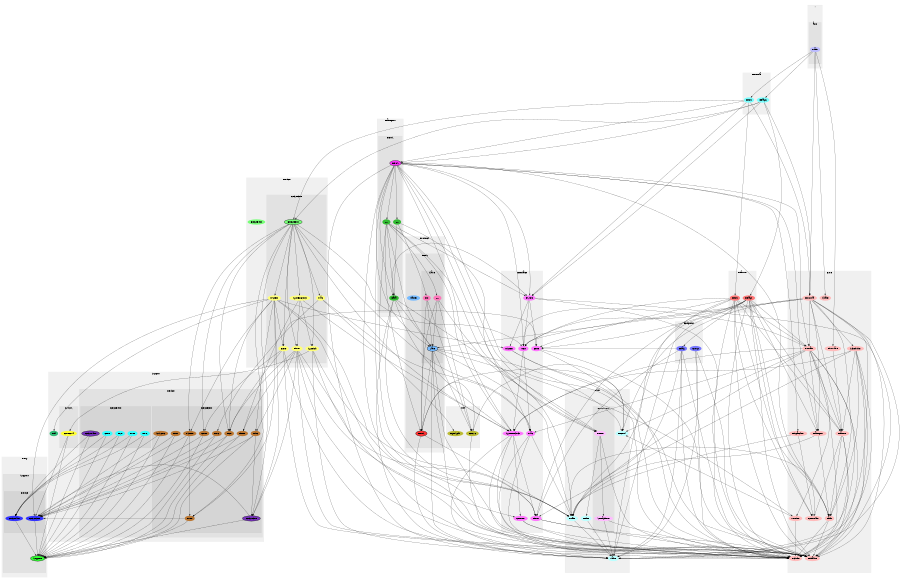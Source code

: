 digraph G {
size="6,4";
ratio="fill";
subgraph cluster_0 {
label=".";
color="#0000000F";
style="filled";
subgraph cluster_1 {
label="app";
color="#0000000F";
style="filled";
u0[label="Main",style="filled",fillcolor="#bbbbff",penwidth="0"];

}

}
subgraph cluster_2 {
label="Core";
color="#0000000F";
style="filled";
u3[label="Include",style="filled",fillcolor="#ffbbbb",penwidth="0"];
u4[label="Scheduler",style="filled",fillcolor="#ffbbbb",penwidth="0"];
u5[label="Firmware",style="filled",fillcolor="#ffbbbb",penwidth="0"];
u6[label="Initialize",style="filled",fillcolor="#ffbbbb",penwidth="0"];
u7[label="Transport",style="filled",fillcolor="#ffbbbb",penwidth="0"];
u8[label="Formula",style="filled",fillcolor="#ffbbbb",penwidth="0"];
u9[label="Domain",style="filled",fillcolor="#ffbbbb",penwidth="0"];
u10[label="Version",style="filled",fillcolor="#ffbbbb",penwidth="0"];
u11[label="Controller",style="filled",fillcolor="#ffbbbb",penwidth="0"];
u12[label="Task",style="filled",fillcolor="#ffbbbb",penwidth="0"];
u13[label="Dispatcher",style="filled",fillcolor="#ffbbbb",penwidth="0"];
u14[label="Feature",style="filled",fillcolor="#ffbbbb",penwidth="0"];
u15[label="Shake",style="filled",fillcolor="#ffbbbb",penwidth="0"];

}
subgraph cluster_3 {
label="Data";
color="#0000000F";
style="filled";
u16[label="Record",style="filled",fillcolor="#bbffff",penwidth="0"];
u17[label="Buffer",style="filled",fillcolor="#bbffff",penwidth="0"];
u18[label="Value",style="filled",fillcolor="#bbffff",penwidth="0"];
u19[label="Index",style="filled",fillcolor="#bbffff",penwidth="0"];
subgraph cluster_4 {
label="Concurrent";
color="#0000000F";
style="filled";
u20[label="Queue",style="filled",fillcolor="#ffbbff",penwidth="0"];
u21[label="Semaphore",style="filled",fillcolor="#ffbbff",penwidth="0"];

}

}
subgraph cluster_5 {
label="Device";
color="#0000000F";
style="filled";
u22[label="GD32F4xx",style="filled",fillcolor="#77ff77",penwidth="0"];
subgraph cluster_6 {
label="GD32F3x0";
color="#0000000F";
style="filled";
u29[label="GD32F3x0",style="filled,bold",fillcolor="#77ff77"];
u23[label="GPIO",style="filled",fillcolor="#ffff77",penwidth="0"];
u24[label="Mac",style="filled",fillcolor="#ffff77",penwidth="0"];
u25[label="SysTick",style="filled",fillcolor="#ffff77",penwidth="0"];
u26[label="SystemClock",style="filled",fillcolor="#ffff77",penwidth="0"];
u27[label="USART",style="filled",fillcolor="#ffff77",penwidth="0"];
u28[label="Timer",style="filled",fillcolor="#ffff77",penwidth="0"];

}

}
subgraph cluster_7 {
label="Endpoint";
color="#0000000F";
style="filled";
u30[label="Group",style="filled",fillcolor="#7777ff",penwidth="0"];
u31[label="Relay",style="filled",fillcolor="#7777ff",penwidth="0"];

}
subgraph cluster_8 {
label="Feature";
color="#0000000F";
style="filled";
u32[label="Relays",style="filled",fillcolor="#ff7777",penwidth="0"];
u33[label="Blink",style="filled",fillcolor="#ff7777",penwidth="0"];

}
subgraph cluster_9 {
label="Formula";
color="#0000000F";
style="filled";
u1[label="Relay6",style="filled",fillcolor="#77ffff",penwidth="0"];
u2[label="Blink",style="filled",fillcolor="#77ffff",penwidth="0"];

}
subgraph cluster_10 {
label="Interface";
color="#0000000F";
style="filled";
u34[label="MCU",style="filled",fillcolor="#ff77ff",penwidth="0"];
u35[label="GPIO",style="filled",fillcolor="#ff77ff",penwidth="0"];
u36[label="Mac",style="filled",fillcolor="#ff77ff",penwidth="0"];
u37[label="Counter",style="filled",fillcolor="#ff77ff",penwidth="0"];
u38[label="RS485",style="filled",fillcolor="#ff77ff",penwidth="0"];
u39[label="SystemClock",style="filled",fillcolor="#ff77ff",penwidth="0"];
u40[label="USART",style="filled",fillcolor="#ff77ff",penwidth="0"];
u41[label="Timer",style="filled",fillcolor="#ff77ff",penwidth="0"];

}
subgraph cluster_11 {
label="Ivory";
color="#0000000F";
style="filled";
subgraph cluster_12 {
label="Support";
color="#0000000F";
style="filled";
u44[label="Support",style="filled,bold",fillcolor="#33ff33"];
subgraph cluster_13 {
label="Device";
color="#0000000F";
style="filled";
u42[label="GD32F4xx",style="filled",fillcolor="#3333ff",penwidth="0"];
u43[label="GD32F3x0",style="filled",fillcolor="#3333ff",penwidth="0"];

}

}

}
subgraph cluster_14 {
label="Protocol";
color="#0000000F";
style="filled";
subgraph cluster_15 {
label="RBUS";
color="#0000000F";
style="filled";
u49[label="RBUS",style="filled,bold",fillcolor="#ff3333"];
u46[label="Master",style="filled",fillcolor="#77bbff",penwidth="0"];
subgraph cluster_16 {
label="Slave";
color="#0000000F";
style="filled";
u45[label="Slave",style="filled,bold",fillcolor="#77bbff"];
u47[label="Tx",style="filled",fillcolor="#ff77bb",penwidth="0"];
u48[label="Rx",style="filled",fillcolor="#ff77bb",penwidth="0"];

}

}

}
subgraph cluster_17 {
label="Support";
color="#0000000F";
style="filled";
u66[label="Util",style="filled",fillcolor="#33bb77",penwidth="0"];
subgraph cluster_18 {
label="CMSIS";
color="#0000000F";
style="filled";
u50[label="CoreCM4",style="filled",fillcolor="#ffff33",penwidth="0"];

}
subgraph cluster_19 {
label="Device";
color="#0000000F";
style="filled";
subgraph cluster_20 {
label="GD32F3x0";
color="#0000000F";
style="filled";
u65[label="GD32F3x0",style="filled,bold",fillcolor="#7733bb"];
u56[label="GPIO",style="filled",fillcolor="#bb7733",penwidth="0"];
u57[label="SYSCFG",style="filled",fillcolor="#bb7733",penwidth="0"];
u58[label="RCU",style="filled",fillcolor="#bb7733",penwidth="0"];
u59[label="EXTI",style="filled",fillcolor="#bb7733",penwidth="0"];
u60[label="Misc",style="filled",fillcolor="#bb7733",penwidth="0"];
u61[label="DMA",style="filled",fillcolor="#bb7733",penwidth="0"];
u62[label="USART",style="filled",fillcolor="#bb7733",penwidth="0"];
u63[label="Timer",style="filled",fillcolor="#bb7733",penwidth="0"];
u64[label="DBG",style="filled",fillcolor="#bb7733",penwidth="0"];

}
subgraph cluster_21 {
label="GD32F4xx";
color="#0000000F";
style="filled";
u51[label="GD32F4xx",style="filled,bold",fillcolor="#7733bb"];
u52[label="GPIO",style="filled",fillcolor="#33ffff",penwidth="0"];
u53[label="RCU",style="filled",fillcolor="#33ffff",penwidth="0"];
u54[label="DMA",style="filled",fillcolor="#33ffff",penwidth="0"];
u55[label="DBG",style="filled",fillcolor="#33ffff",penwidth="0"];

}

}

}
subgraph cluster_22 {
label="Transport";
color="#0000000F";
style="filled";
subgraph cluster_23 {
label="RBUS";
color="#0000000F";
style="filled";
u70[label="RBUS",style="filled,bold",fillcolor="#ff33ff"];
u67[label="Data",style="filled",fillcolor="#33bb33",penwidth="0"];
u68[label="Tx",style="filled",fillcolor="#33bb33",penwidth="0"];
u69[label="Rx",style="filled",fillcolor="#33bb33",penwidth="0"];

}

}
subgraph cluster_24 {
label="Util";
color="#0000000F";
style="filled";
u71[label="ByteSplit",style="filled",fillcolor="#bbbb33",penwidth="0"];
u72[label="CRC16",style="filled",fillcolor="#bbbb33",penwidth="0"];

}
u0 -> u1;
u0 -> u2;
u0 -> u5;
u0 -> u8;
u0 -> u15;
u1 -> u8;
u1 -> u29;
u1 -> u32;
u1 -> u38;
u1 -> u70;
u2 -> u8;
u2 -> u29;
u2 -> u33;
u2 -> u38;
u2 -> u70;
u4 -> u3;
u4 -> u6;
u4 -> u12;
u4 -> u14;
u4 -> u18;
u4 -> u39;
u4 -> u41;
u5 -> u14;
u7 -> u12;
u7 -> u17;
u8 -> u3;
u8 -> u4;
u8 -> u6;
u8 -> u7;
u8 -> u9;
u8 -> u12;
u8 -> u14;
u8 -> u16;
u8 -> u18;
u8 -> u34;
u8 -> u45;
u9 -> u3;
u9 -> u6;
u9 -> u7;
u9 -> u10;
u9 -> u14;
u9 -> u16;
u9 -> u17;
u9 -> u18;
u9 -> u34;
u9 -> u36;
u9 -> u39;
u10 -> u3;
u10 -> u16;
u11 -> u17;
u12 -> u3;
u12 -> u6;
u13 -> u11;
u13 -> u17;
u14 -> u3;
u14 -> u6;
u14 -> u11;
u14 -> u12;
u17 -> u18;
u18 -> u3;
u19 -> u18;
u20 -> u3;
u20 -> u19;
u20 -> u21;
u21 -> u3;
u21 -> u18;
u23 -> u3;
u23 -> u6;
u23 -> u35;
u23 -> u56;
u23 -> u58;
u24 -> u36;
u24 -> u64;
u24 -> u71;
u25 -> u3;
u25 -> u6;
u25 -> u41;
u25 -> u50;
u26 -> u25;
u26 -> u28;
u26 -> u39;
u26 -> u63;
u27 -> u3;
u27 -> u6;
u27 -> u23;
u27 -> u40;
u27 -> u43;
u27 -> u58;
u27 -> u60;
u27 -> u61;
u27 -> u62;
u27 -> u65;
u27 -> u66;
u28 -> u3;
u28 -> u6;
u28 -> u37;
u28 -> u41;
u28 -> u58;
u28 -> u60;
u28 -> u63;
u28 -> u65;
u29 -> u23;
u29 -> u24;
u29 -> u25;
u29 -> u26;
u29 -> u27;
u29 -> u28;
u29 -> u34;
u29 -> u36;
u29 -> u39;
u29 -> u56;
u29 -> u58;
u29 -> u61;
u29 -> u62;
u29 -> u65;
u30 -> u3;
u30 -> u6;
u30 -> u18;
u31 -> u3;
u31 -> u6;
u31 -> u17;
u31 -> u18;
u31 -> u35;
u31 -> u41;
u32 -> u3;
u32 -> u6;
u32 -> u7;
u32 -> u9;
u32 -> u11;
u32 -> u12;
u32 -> u14;
u32 -> u17;
u32 -> u18;
u32 -> u31;
u32 -> u34;
u32 -> u35;
u33 -> u3;
u33 -> u6;
u33 -> u9;
u33 -> u11;
u33 -> u12;
u33 -> u14;
u33 -> u18;
u33 -> u34;
u33 -> u35;
u33 -> u41;
u34 -> u36;
u34 -> u39;
u35 -> u3;
u35 -> u6;
u36 -> u3;
u36 -> u6;
u36 -> u17;
u37 -> u3;
u37 -> u6;
u38 -> u3;
u38 -> u6;
u38 -> u34;
u38 -> u35;
u38 -> u40;
u39 -> u3;
u39 -> u6;
u39 -> u18;
u39 -> u37;
u39 -> u41;
u40 -> u3;
u40 -> u6;
u41 -> u3;
u41 -> u6;
u42 -> u44;
u43 -> u44;
u45 -> u3;
u45 -> u6;
u45 -> u10;
u45 -> u16;
u45 -> u17;
u45 -> u18;
u45 -> u49;
u45 -> u72;
u47 -> u17;
u47 -> u45;
u47 -> u49;
u47 -> u72;
u48 -> u45;
u48 -> u49;
u48 -> u72;
u49 -> u16;
u49 -> u17;
u49 -> u18;
u49 -> u72;
u50 -> u43;
u50 -> u44;
u51 -> u42;
u51 -> u44;
u52 -> u42;
u52 -> u44;
u53 -> u42;
u53 -> u44;
u54 -> u42;
u54 -> u44;
u55 -> u42;
u55 -> u44;
u56 -> u43;
u56 -> u44;
u57 -> u43;
u57 -> u44;
u58 -> u43;
u58 -> u44;
u59 -> u43;
u59 -> u44;
u60 -> u43;
u60 -> u44;
u60 -> u65;
u61 -> u43;
u61 -> u44;
u62 -> u43;
u62 -> u44;
u62 -> u61;
u63 -> u43;
u63 -> u44;
u64 -> u43;
u64 -> u44;
u65 -> u43;
u65 -> u44;
u67 -> u17;
u67 -> u18;
u67 -> u20;
u67 -> u38;
u67 -> u39;
u67 -> u45;
u68 -> u17;
u68 -> u20;
u68 -> u38;
u68 -> u39;
u68 -> u45;
u68 -> u47;
u68 -> u49;
u68 -> u67;
u69 -> u20;
u69 -> u48;
u69 -> u67;
u70 -> u3;
u70 -> u6;
u70 -> u7;
u70 -> u9;
u70 -> u12;
u70 -> u13;
u70 -> u17;
u70 -> u18;
u70 -> u20;
u70 -> u34;
u70 -> u36;
u70 -> u38;
u70 -> u39;
u70 -> u45;
u70 -> u67;
u70 -> u68;
u70 -> u69;
u72 -> u3;
u72 -> u16;

}
